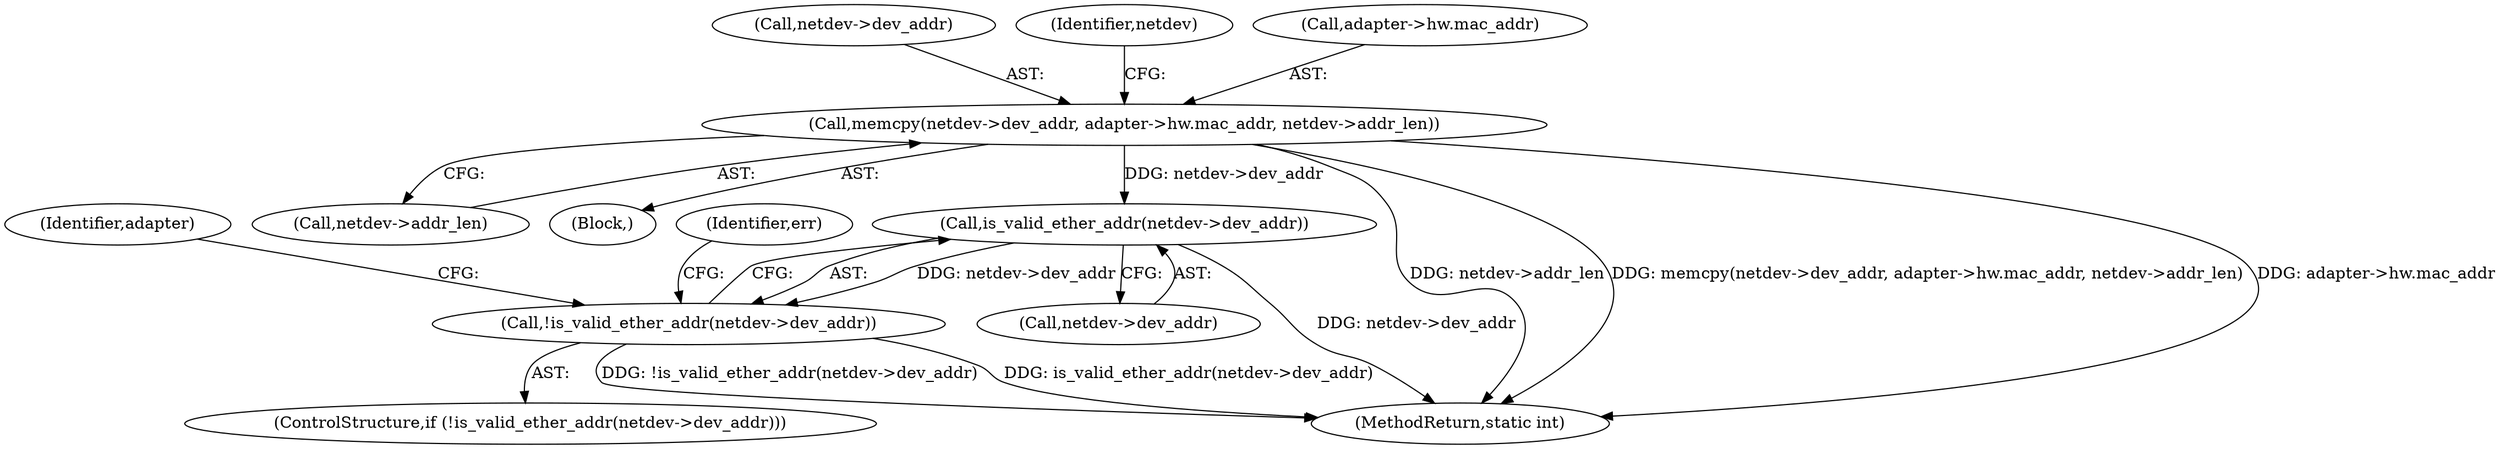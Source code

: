 digraph "0_linux_f43bfaeddc79effbf3d0fcb53ca477cca66f3db8@pointer" {
"1000352" [label="(Call,is_valid_ether_addr(netdev->dev_addr))"];
"1000338" [label="(Call,memcpy(netdev->dev_addr, adapter->hw.mac_addr, netdev->addr_len))"];
"1000351" [label="(Call,!is_valid_ether_addr(netdev->dev_addr))"];
"1000347" [label="(Call,netdev->addr_len)"];
"1000350" [label="(ControlStructure,if (!is_valid_ether_addr(netdev->dev_addr)))"];
"1000112" [label="(Block,)"];
"1000363" [label="(Identifier,adapter)"];
"1000353" [label="(Call,netdev->dev_addr)"];
"1000339" [label="(Call,netdev->dev_addr)"];
"1000436" [label="(MethodReturn,static int)"];
"1000358" [label="(Identifier,err)"];
"1000354" [label="(Identifier,netdev)"];
"1000338" [label="(Call,memcpy(netdev->dev_addr, adapter->hw.mac_addr, netdev->addr_len))"];
"1000351" [label="(Call,!is_valid_ether_addr(netdev->dev_addr))"];
"1000342" [label="(Call,adapter->hw.mac_addr)"];
"1000352" [label="(Call,is_valid_ether_addr(netdev->dev_addr))"];
"1000352" -> "1000351"  [label="AST: "];
"1000352" -> "1000353"  [label="CFG: "];
"1000353" -> "1000352"  [label="AST: "];
"1000351" -> "1000352"  [label="CFG: "];
"1000352" -> "1000436"  [label="DDG: netdev->dev_addr"];
"1000352" -> "1000351"  [label="DDG: netdev->dev_addr"];
"1000338" -> "1000352"  [label="DDG: netdev->dev_addr"];
"1000338" -> "1000112"  [label="AST: "];
"1000338" -> "1000347"  [label="CFG: "];
"1000339" -> "1000338"  [label="AST: "];
"1000342" -> "1000338"  [label="AST: "];
"1000347" -> "1000338"  [label="AST: "];
"1000354" -> "1000338"  [label="CFG: "];
"1000338" -> "1000436"  [label="DDG: netdev->addr_len"];
"1000338" -> "1000436"  [label="DDG: memcpy(netdev->dev_addr, adapter->hw.mac_addr, netdev->addr_len)"];
"1000338" -> "1000436"  [label="DDG: adapter->hw.mac_addr"];
"1000351" -> "1000350"  [label="AST: "];
"1000358" -> "1000351"  [label="CFG: "];
"1000363" -> "1000351"  [label="CFG: "];
"1000351" -> "1000436"  [label="DDG: !is_valid_ether_addr(netdev->dev_addr)"];
"1000351" -> "1000436"  [label="DDG: is_valid_ether_addr(netdev->dev_addr)"];
}
